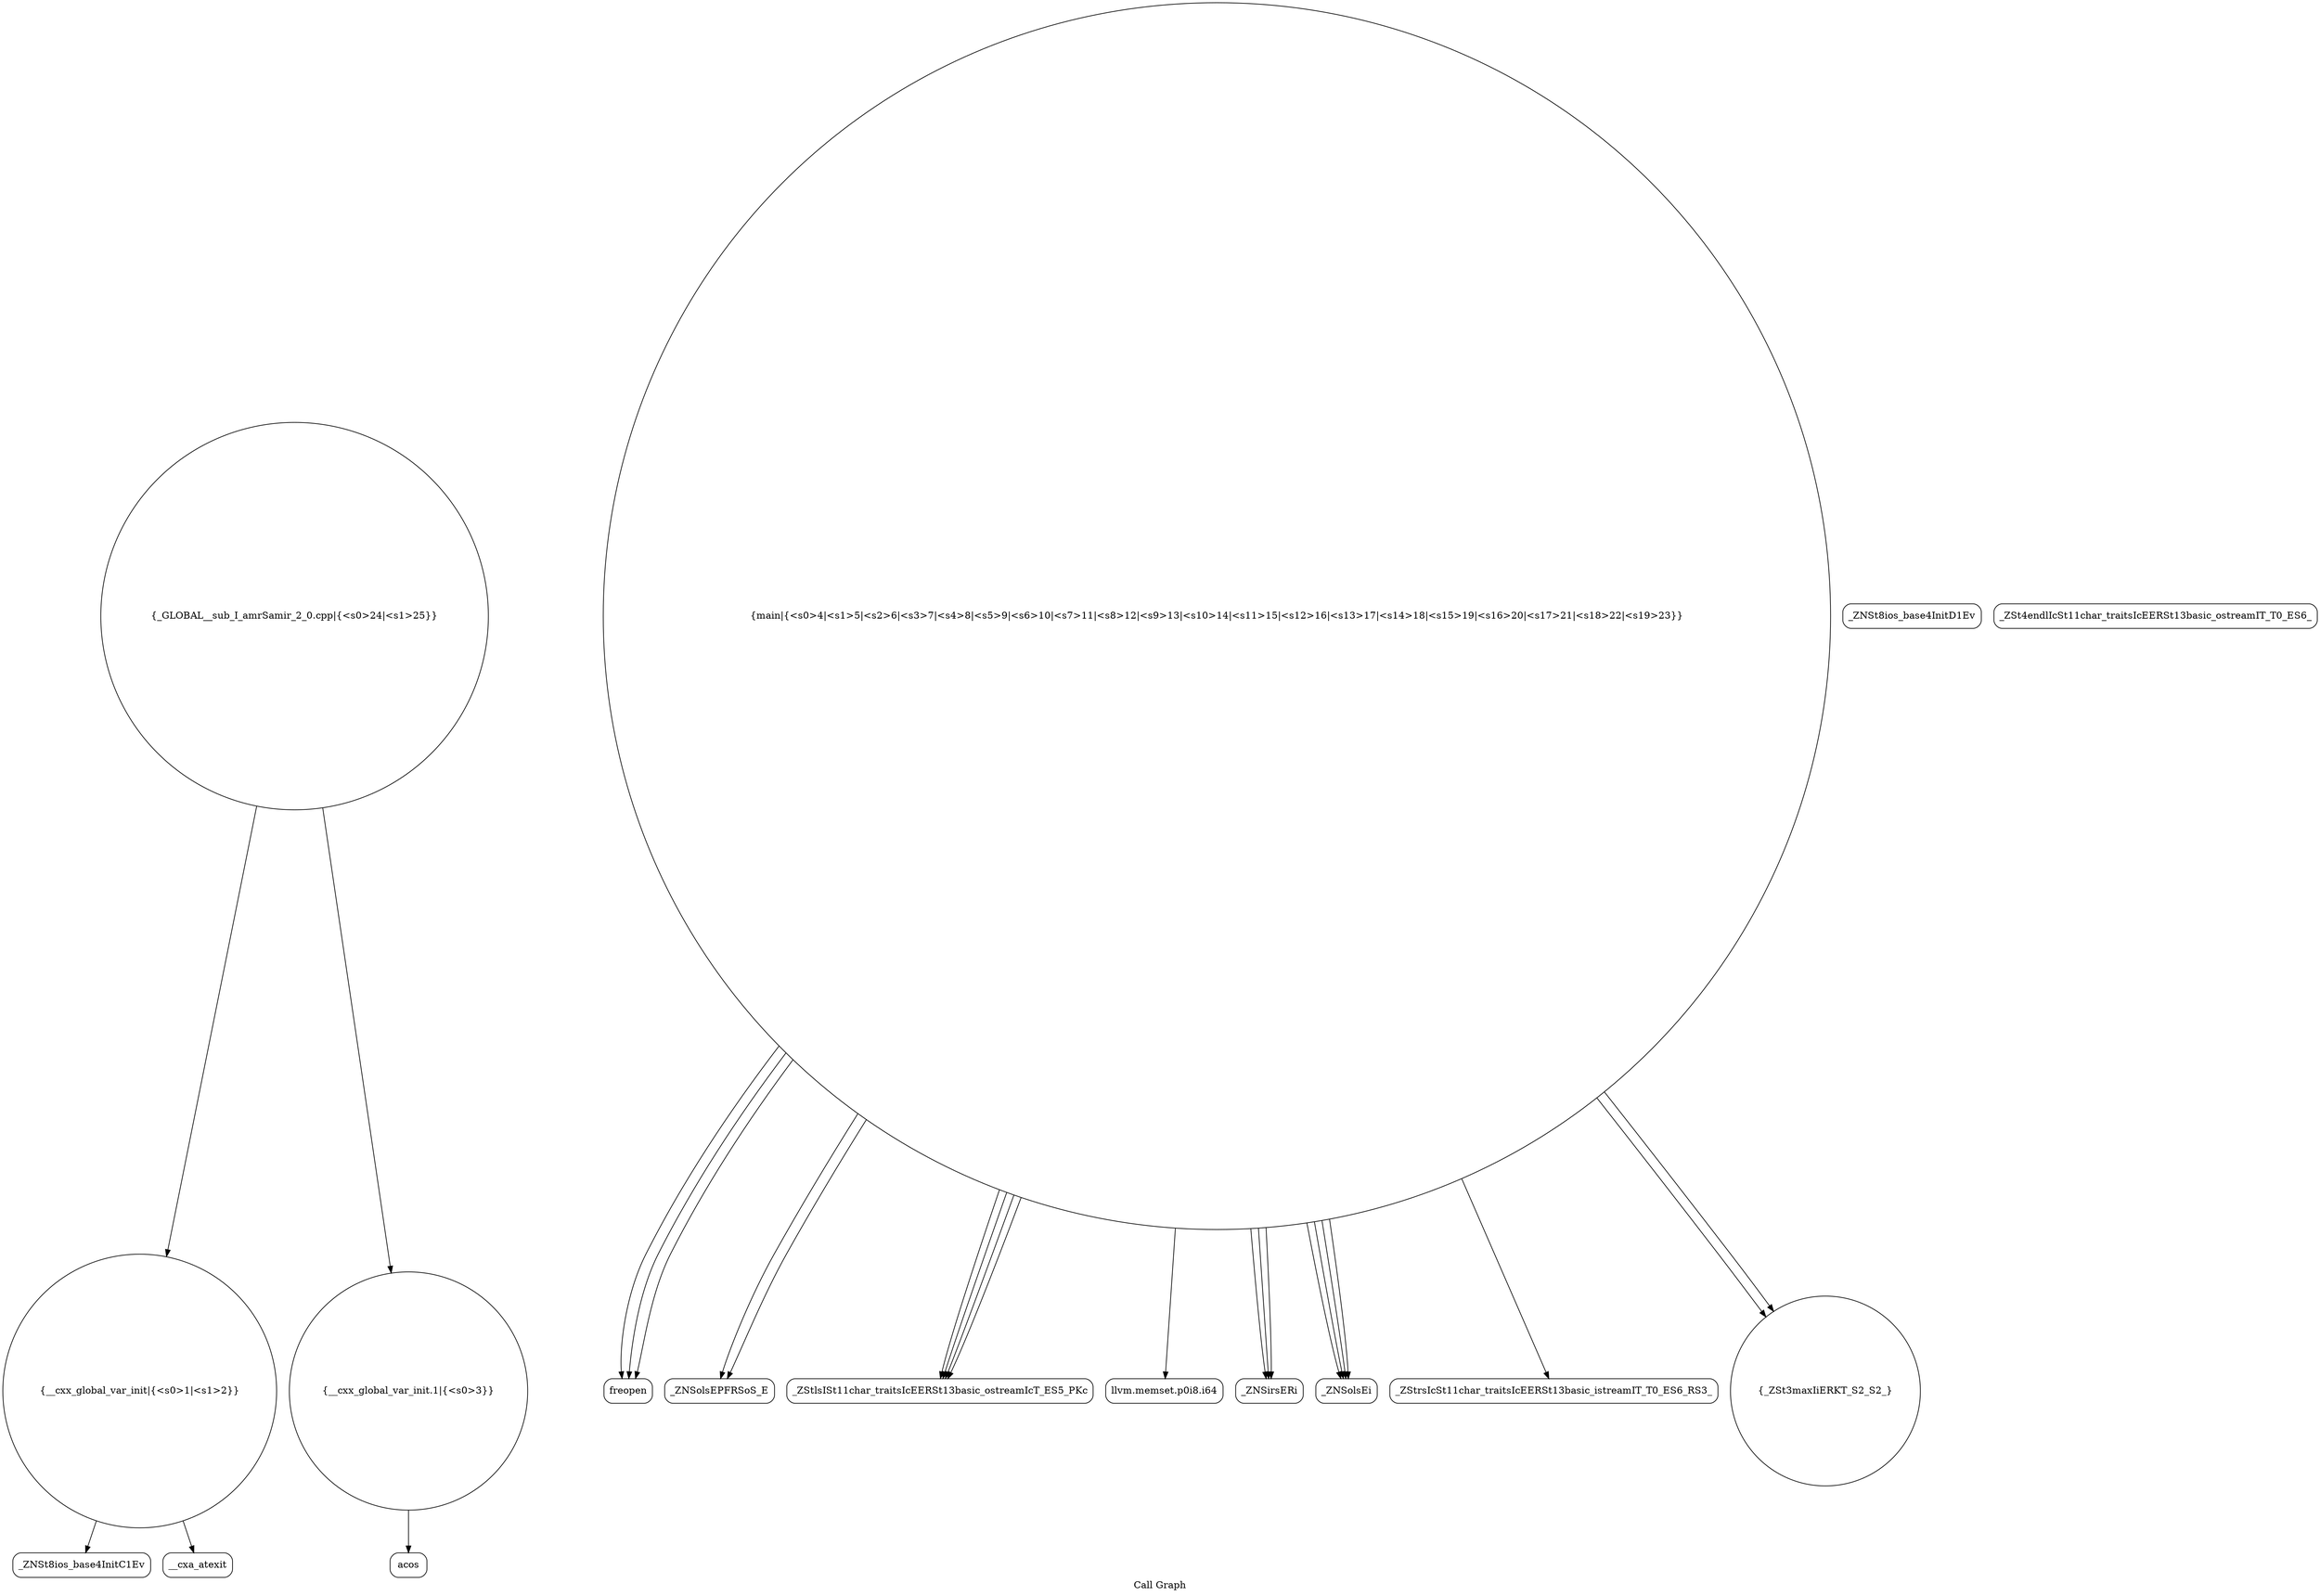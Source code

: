 digraph "Call Graph" {
	label="Call Graph";

	Node0x5569f20b3840 [shape=record,shape=circle,label="{__cxx_global_var_init|{<s0>1|<s1>2}}"];
	Node0x5569f20b3840:s0 -> Node0x5569f20b3cd0[color=black];
	Node0x5569f20b3840:s1 -> Node0x5569f20b3dd0[color=black];
	Node0x5569f20b3fd0 [shape=record,shape=Mrecord,label="{freopen}"];
	Node0x5569f20b4350 [shape=record,shape=Mrecord,label="{_ZNSolsEPFRSoS_E}"];
	Node0x5569f20b3d50 [shape=record,shape=Mrecord,label="{_ZNSt8ios_base4InitD1Ev}"];
	Node0x5569f20b40d0 [shape=record,shape=Mrecord,label="{_ZStlsISt11char_traitsIcEERSt13basic_ostreamIcT_ES5_PKc}"];
	Node0x5569f20b4450 [shape=record,shape=circle,label="{_GLOBAL__sub_I_amrSamir_2_0.cpp|{<s0>24|<s1>25}}"];
	Node0x5569f20b4450:s0 -> Node0x5569f20b3840[color=black];
	Node0x5569f20b4450:s1 -> Node0x5569f20b3e50[color=black];
	Node0x5569f20b3e50 [shape=record,shape=circle,label="{__cxx_global_var_init.1|{<s0>3}}"];
	Node0x5569f20b3e50:s0 -> Node0x5569f20b3ed0[color=black];
	Node0x5569f20b41d0 [shape=record,shape=Mrecord,label="{llvm.memset.p0i8.i64}"];
	Node0x5569f20b3f50 [shape=record,shape=circle,label="{main|{<s0>4|<s1>5|<s2>6|<s3>7|<s4>8|<s5>9|<s6>10|<s7>11|<s8>12|<s9>13|<s10>14|<s11>15|<s12>16|<s13>17|<s14>18|<s15>19|<s16>20|<s17>21|<s18>22|<s19>23}}"];
	Node0x5569f20b3f50:s0 -> Node0x5569f20b3fd0[color=black];
	Node0x5569f20b3f50:s1 -> Node0x5569f20b3fd0[color=black];
	Node0x5569f20b3f50:s2 -> Node0x5569f20b3fd0[color=black];
	Node0x5569f20b3f50:s3 -> Node0x5569f20b4050[color=black];
	Node0x5569f20b3f50:s4 -> Node0x5569f20b40d0[color=black];
	Node0x5569f20b3f50:s5 -> Node0x5569f20b4150[color=black];
	Node0x5569f20b3f50:s6 -> Node0x5569f20b40d0[color=black];
	Node0x5569f20b3f50:s7 -> Node0x5569f20b4050[color=black];
	Node0x5569f20b3f50:s8 -> Node0x5569f20b4050[color=black];
	Node0x5569f20b3f50:s9 -> Node0x5569f20b41d0[color=black];
	Node0x5569f20b3f50:s10 -> Node0x5569f20b4250[color=black];
	Node0x5569f20b3f50:s11 -> Node0x5569f20b42d0[color=black];
	Node0x5569f20b3f50:s12 -> Node0x5569f20b42d0[color=black];
	Node0x5569f20b3f50:s13 -> Node0x5569f20b4150[color=black];
	Node0x5569f20b3f50:s14 -> Node0x5569f20b4350[color=black];
	Node0x5569f20b3f50:s15 -> Node0x5569f20b4150[color=black];
	Node0x5569f20b3f50:s16 -> Node0x5569f20b40d0[color=black];
	Node0x5569f20b3f50:s17 -> Node0x5569f20b4150[color=black];
	Node0x5569f20b3f50:s18 -> Node0x5569f20b40d0[color=black];
	Node0x5569f20b3f50:s19 -> Node0x5569f20b4350[color=black];
	Node0x5569f20b42d0 [shape=record,shape=circle,label="{_ZSt3maxIiERKT_S2_S2_}"];
	Node0x5569f20b3cd0 [shape=record,shape=Mrecord,label="{_ZNSt8ios_base4InitC1Ev}"];
	Node0x5569f20b4050 [shape=record,shape=Mrecord,label="{_ZNSirsERi}"];
	Node0x5569f20b43d0 [shape=record,shape=Mrecord,label="{_ZSt4endlIcSt11char_traitsIcEERSt13basic_ostreamIT_T0_ES6_}"];
	Node0x5569f20b3dd0 [shape=record,shape=Mrecord,label="{__cxa_atexit}"];
	Node0x5569f20b4150 [shape=record,shape=Mrecord,label="{_ZNSolsEi}"];
	Node0x5569f20b3ed0 [shape=record,shape=Mrecord,label="{acos}"];
	Node0x5569f20b4250 [shape=record,shape=Mrecord,label="{_ZStrsIcSt11char_traitsIcEERSt13basic_istreamIT_T0_ES6_RS3_}"];
}
